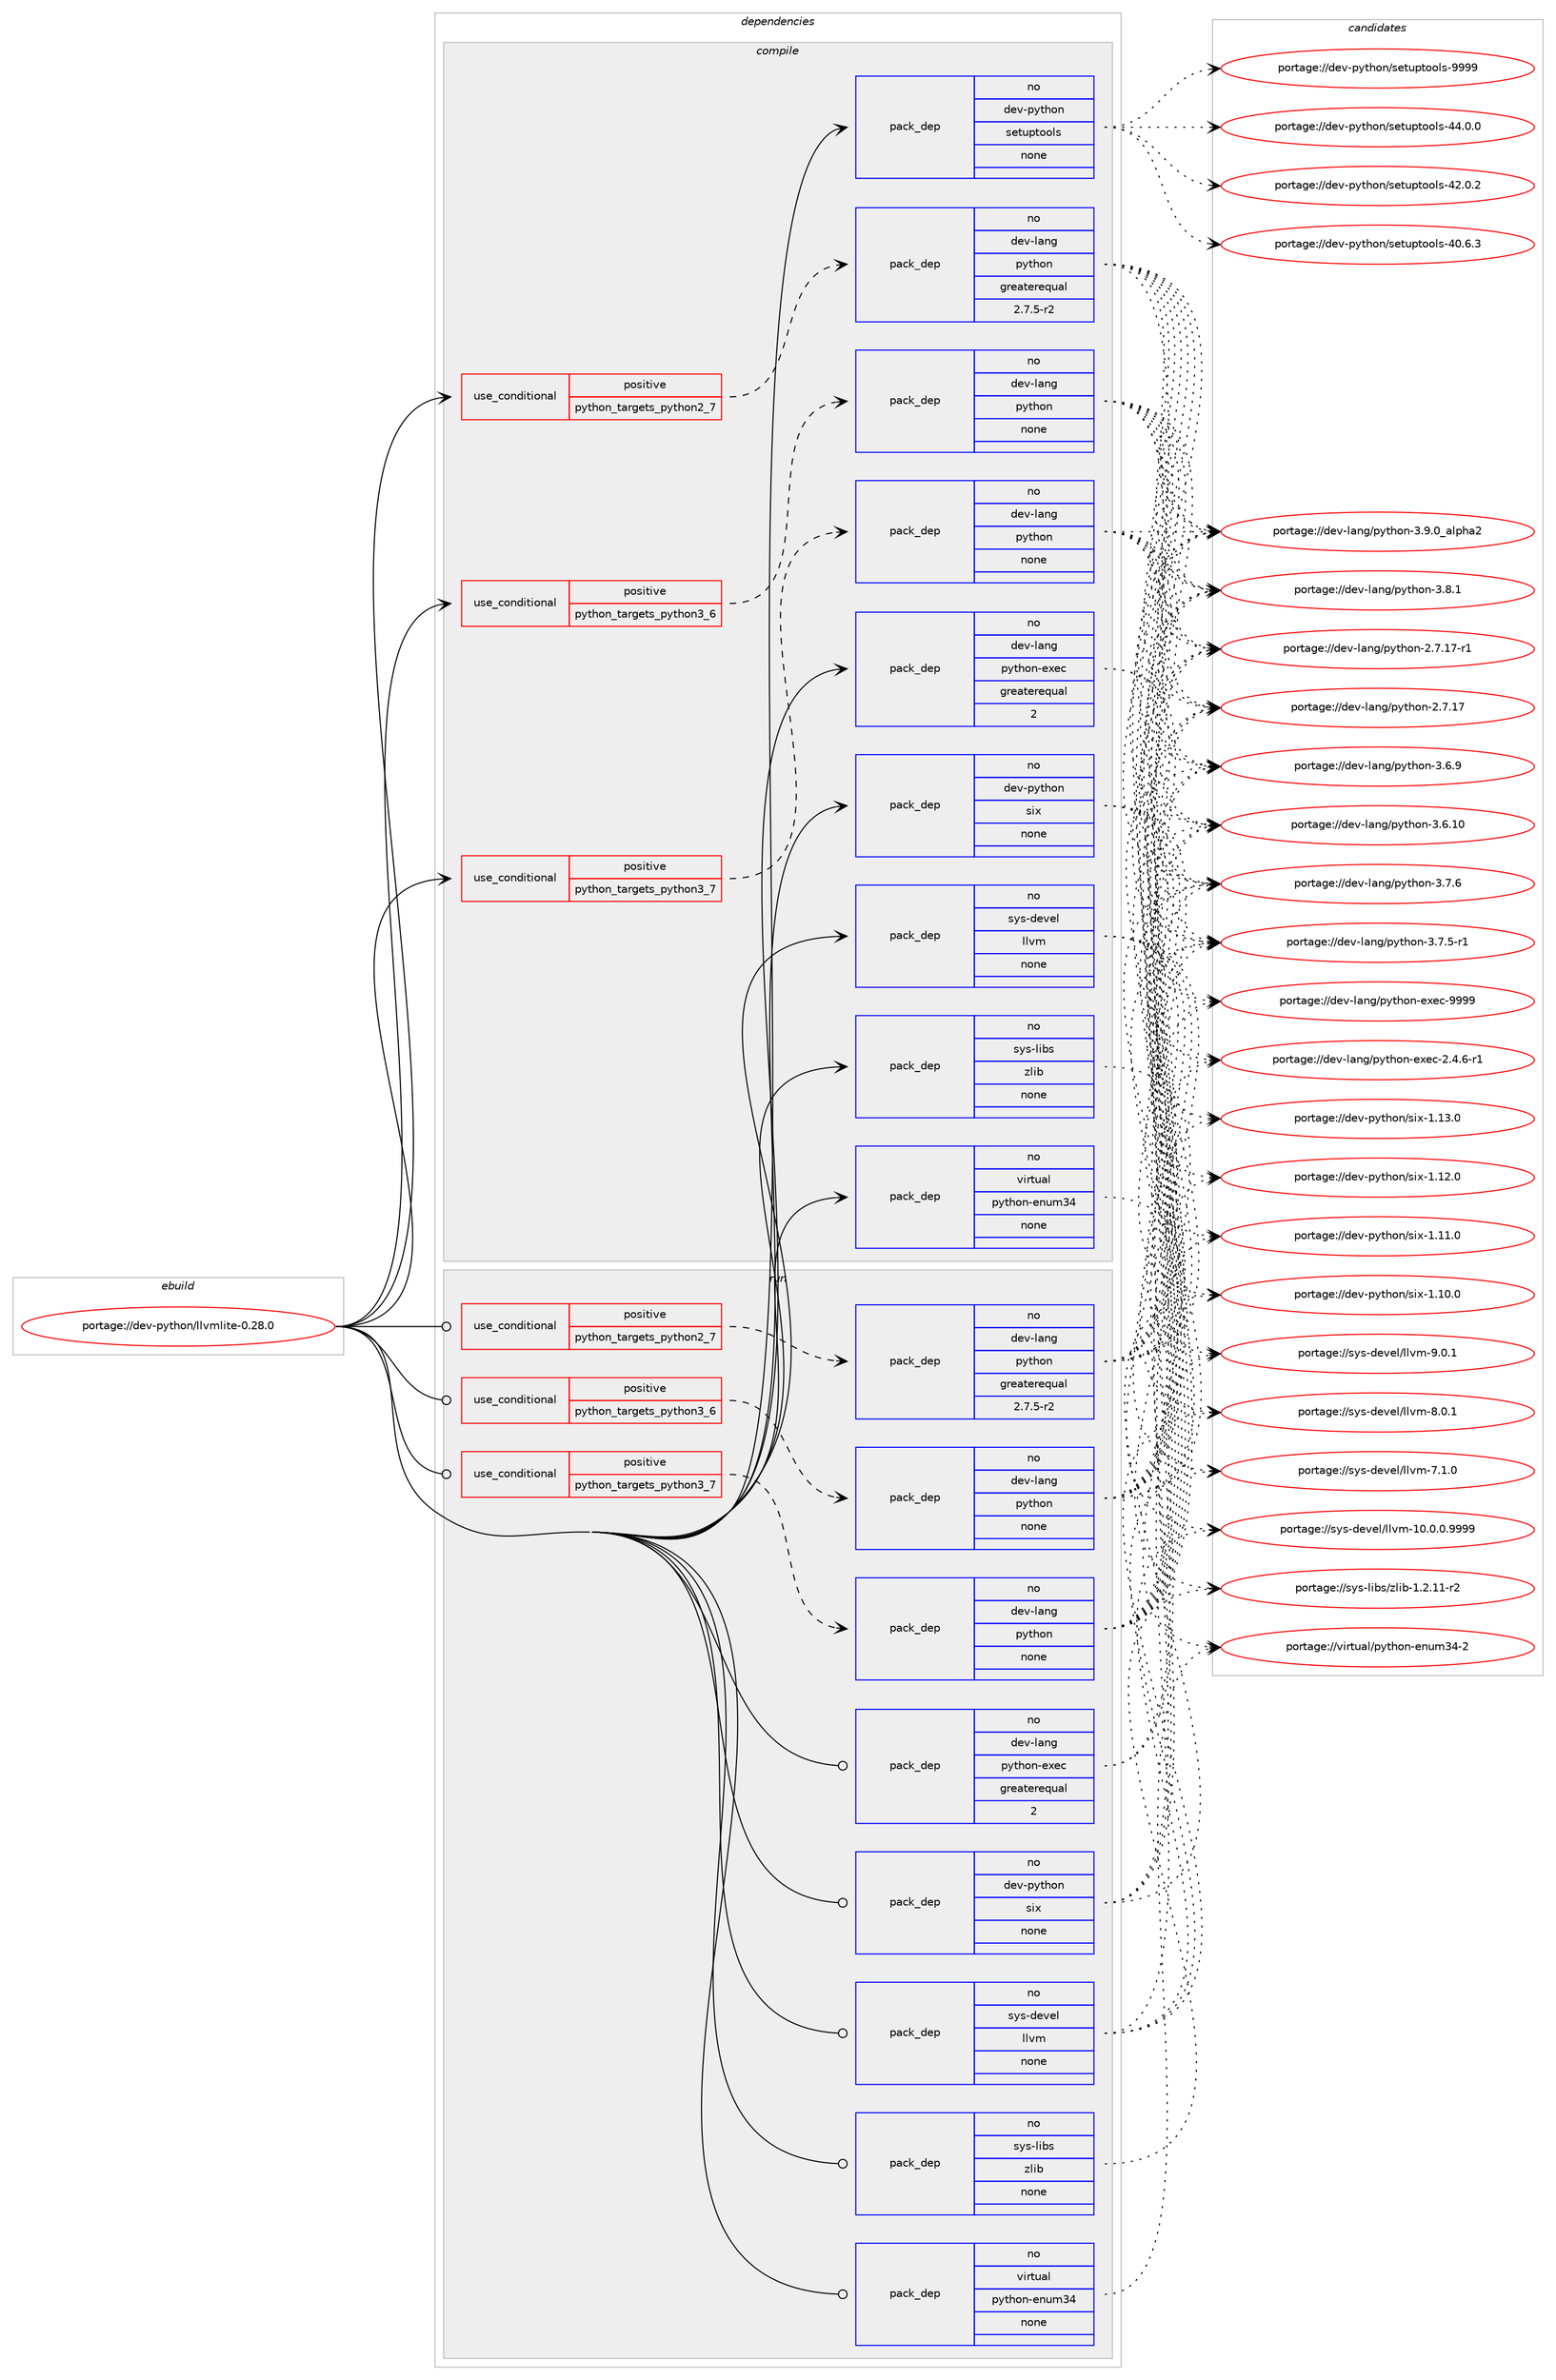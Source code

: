 digraph prolog {

# *************
# Graph options
# *************

newrank=true;
concentrate=true;
compound=true;
graph [rankdir=LR,fontname=Helvetica,fontsize=10,ranksep=1.5];#, ranksep=2.5, nodesep=0.2];
edge  [arrowhead=vee];
node  [fontname=Helvetica,fontsize=10];

# **********
# The ebuild
# **********

subgraph cluster_leftcol {
color=gray;
rank=same;
label=<<i>ebuild</i>>;
id [label="portage://dev-python/llvmlite-0.28.0", color=red, width=4, href="../dev-python/llvmlite-0.28.0.svg"];
}

# ****************
# The dependencies
# ****************

subgraph cluster_midcol {
color=gray;
label=<<i>dependencies</i>>;
subgraph cluster_compile {
fillcolor="#eeeeee";
style=filled;
label=<<i>compile</i>>;
subgraph cond113370 {
dependency451925 [label=<<TABLE BORDER="0" CELLBORDER="1" CELLSPACING="0" CELLPADDING="4"><TR><TD ROWSPAN="3" CELLPADDING="10">use_conditional</TD></TR><TR><TD>positive</TD></TR><TR><TD>python_targets_python2_7</TD></TR></TABLE>>, shape=none, color=red];
subgraph pack333575 {
dependency451926 [label=<<TABLE BORDER="0" CELLBORDER="1" CELLSPACING="0" CELLPADDING="4" WIDTH="220"><TR><TD ROWSPAN="6" CELLPADDING="30">pack_dep</TD></TR><TR><TD WIDTH="110">no</TD></TR><TR><TD>dev-lang</TD></TR><TR><TD>python</TD></TR><TR><TD>greaterequal</TD></TR><TR><TD>2.7.5-r2</TD></TR></TABLE>>, shape=none, color=blue];
}
dependency451925:e -> dependency451926:w [weight=20,style="dashed",arrowhead="vee"];
}
id:e -> dependency451925:w [weight=20,style="solid",arrowhead="vee"];
subgraph cond113371 {
dependency451927 [label=<<TABLE BORDER="0" CELLBORDER="1" CELLSPACING="0" CELLPADDING="4"><TR><TD ROWSPAN="3" CELLPADDING="10">use_conditional</TD></TR><TR><TD>positive</TD></TR><TR><TD>python_targets_python3_6</TD></TR></TABLE>>, shape=none, color=red];
subgraph pack333576 {
dependency451928 [label=<<TABLE BORDER="0" CELLBORDER="1" CELLSPACING="0" CELLPADDING="4" WIDTH="220"><TR><TD ROWSPAN="6" CELLPADDING="30">pack_dep</TD></TR><TR><TD WIDTH="110">no</TD></TR><TR><TD>dev-lang</TD></TR><TR><TD>python</TD></TR><TR><TD>none</TD></TR><TR><TD></TD></TR></TABLE>>, shape=none, color=blue];
}
dependency451927:e -> dependency451928:w [weight=20,style="dashed",arrowhead="vee"];
}
id:e -> dependency451927:w [weight=20,style="solid",arrowhead="vee"];
subgraph cond113372 {
dependency451929 [label=<<TABLE BORDER="0" CELLBORDER="1" CELLSPACING="0" CELLPADDING="4"><TR><TD ROWSPAN="3" CELLPADDING="10">use_conditional</TD></TR><TR><TD>positive</TD></TR><TR><TD>python_targets_python3_7</TD></TR></TABLE>>, shape=none, color=red];
subgraph pack333577 {
dependency451930 [label=<<TABLE BORDER="0" CELLBORDER="1" CELLSPACING="0" CELLPADDING="4" WIDTH="220"><TR><TD ROWSPAN="6" CELLPADDING="30">pack_dep</TD></TR><TR><TD WIDTH="110">no</TD></TR><TR><TD>dev-lang</TD></TR><TR><TD>python</TD></TR><TR><TD>none</TD></TR><TR><TD></TD></TR></TABLE>>, shape=none, color=blue];
}
dependency451929:e -> dependency451930:w [weight=20,style="dashed",arrowhead="vee"];
}
id:e -> dependency451929:w [weight=20,style="solid",arrowhead="vee"];
subgraph pack333578 {
dependency451931 [label=<<TABLE BORDER="0" CELLBORDER="1" CELLSPACING="0" CELLPADDING="4" WIDTH="220"><TR><TD ROWSPAN="6" CELLPADDING="30">pack_dep</TD></TR><TR><TD WIDTH="110">no</TD></TR><TR><TD>dev-lang</TD></TR><TR><TD>python-exec</TD></TR><TR><TD>greaterequal</TD></TR><TR><TD>2</TD></TR></TABLE>>, shape=none, color=blue];
}
id:e -> dependency451931:w [weight=20,style="solid",arrowhead="vee"];
subgraph pack333579 {
dependency451932 [label=<<TABLE BORDER="0" CELLBORDER="1" CELLSPACING="0" CELLPADDING="4" WIDTH="220"><TR><TD ROWSPAN="6" CELLPADDING="30">pack_dep</TD></TR><TR><TD WIDTH="110">no</TD></TR><TR><TD>dev-python</TD></TR><TR><TD>setuptools</TD></TR><TR><TD>none</TD></TR><TR><TD></TD></TR></TABLE>>, shape=none, color=blue];
}
id:e -> dependency451932:w [weight=20,style="solid",arrowhead="vee"];
subgraph pack333580 {
dependency451933 [label=<<TABLE BORDER="0" CELLBORDER="1" CELLSPACING="0" CELLPADDING="4" WIDTH="220"><TR><TD ROWSPAN="6" CELLPADDING="30">pack_dep</TD></TR><TR><TD WIDTH="110">no</TD></TR><TR><TD>dev-python</TD></TR><TR><TD>six</TD></TR><TR><TD>none</TD></TR><TR><TD></TD></TR></TABLE>>, shape=none, color=blue];
}
id:e -> dependency451933:w [weight=20,style="solid",arrowhead="vee"];
subgraph pack333581 {
dependency451934 [label=<<TABLE BORDER="0" CELLBORDER="1" CELLSPACING="0" CELLPADDING="4" WIDTH="220"><TR><TD ROWSPAN="6" CELLPADDING="30">pack_dep</TD></TR><TR><TD WIDTH="110">no</TD></TR><TR><TD>sys-devel</TD></TR><TR><TD>llvm</TD></TR><TR><TD>none</TD></TR><TR><TD></TD></TR></TABLE>>, shape=none, color=blue];
}
id:e -> dependency451934:w [weight=20,style="solid",arrowhead="vee"];
subgraph pack333582 {
dependency451935 [label=<<TABLE BORDER="0" CELLBORDER="1" CELLSPACING="0" CELLPADDING="4" WIDTH="220"><TR><TD ROWSPAN="6" CELLPADDING="30">pack_dep</TD></TR><TR><TD WIDTH="110">no</TD></TR><TR><TD>sys-libs</TD></TR><TR><TD>zlib</TD></TR><TR><TD>none</TD></TR><TR><TD></TD></TR></TABLE>>, shape=none, color=blue];
}
id:e -> dependency451935:w [weight=20,style="solid",arrowhead="vee"];
subgraph pack333583 {
dependency451936 [label=<<TABLE BORDER="0" CELLBORDER="1" CELLSPACING="0" CELLPADDING="4" WIDTH="220"><TR><TD ROWSPAN="6" CELLPADDING="30">pack_dep</TD></TR><TR><TD WIDTH="110">no</TD></TR><TR><TD>virtual</TD></TR><TR><TD>python-enum34</TD></TR><TR><TD>none</TD></TR><TR><TD></TD></TR></TABLE>>, shape=none, color=blue];
}
id:e -> dependency451936:w [weight=20,style="solid",arrowhead="vee"];
}
subgraph cluster_compileandrun {
fillcolor="#eeeeee";
style=filled;
label=<<i>compile and run</i>>;
}
subgraph cluster_run {
fillcolor="#eeeeee";
style=filled;
label=<<i>run</i>>;
subgraph cond113373 {
dependency451937 [label=<<TABLE BORDER="0" CELLBORDER="1" CELLSPACING="0" CELLPADDING="4"><TR><TD ROWSPAN="3" CELLPADDING="10">use_conditional</TD></TR><TR><TD>positive</TD></TR><TR><TD>python_targets_python2_7</TD></TR></TABLE>>, shape=none, color=red];
subgraph pack333584 {
dependency451938 [label=<<TABLE BORDER="0" CELLBORDER="1" CELLSPACING="0" CELLPADDING="4" WIDTH="220"><TR><TD ROWSPAN="6" CELLPADDING="30">pack_dep</TD></TR><TR><TD WIDTH="110">no</TD></TR><TR><TD>dev-lang</TD></TR><TR><TD>python</TD></TR><TR><TD>greaterequal</TD></TR><TR><TD>2.7.5-r2</TD></TR></TABLE>>, shape=none, color=blue];
}
dependency451937:e -> dependency451938:w [weight=20,style="dashed",arrowhead="vee"];
}
id:e -> dependency451937:w [weight=20,style="solid",arrowhead="odot"];
subgraph cond113374 {
dependency451939 [label=<<TABLE BORDER="0" CELLBORDER="1" CELLSPACING="0" CELLPADDING="4"><TR><TD ROWSPAN="3" CELLPADDING="10">use_conditional</TD></TR><TR><TD>positive</TD></TR><TR><TD>python_targets_python3_6</TD></TR></TABLE>>, shape=none, color=red];
subgraph pack333585 {
dependency451940 [label=<<TABLE BORDER="0" CELLBORDER="1" CELLSPACING="0" CELLPADDING="4" WIDTH="220"><TR><TD ROWSPAN="6" CELLPADDING="30">pack_dep</TD></TR><TR><TD WIDTH="110">no</TD></TR><TR><TD>dev-lang</TD></TR><TR><TD>python</TD></TR><TR><TD>none</TD></TR><TR><TD></TD></TR></TABLE>>, shape=none, color=blue];
}
dependency451939:e -> dependency451940:w [weight=20,style="dashed",arrowhead="vee"];
}
id:e -> dependency451939:w [weight=20,style="solid",arrowhead="odot"];
subgraph cond113375 {
dependency451941 [label=<<TABLE BORDER="0" CELLBORDER="1" CELLSPACING="0" CELLPADDING="4"><TR><TD ROWSPAN="3" CELLPADDING="10">use_conditional</TD></TR><TR><TD>positive</TD></TR><TR><TD>python_targets_python3_7</TD></TR></TABLE>>, shape=none, color=red];
subgraph pack333586 {
dependency451942 [label=<<TABLE BORDER="0" CELLBORDER="1" CELLSPACING="0" CELLPADDING="4" WIDTH="220"><TR><TD ROWSPAN="6" CELLPADDING="30">pack_dep</TD></TR><TR><TD WIDTH="110">no</TD></TR><TR><TD>dev-lang</TD></TR><TR><TD>python</TD></TR><TR><TD>none</TD></TR><TR><TD></TD></TR></TABLE>>, shape=none, color=blue];
}
dependency451941:e -> dependency451942:w [weight=20,style="dashed",arrowhead="vee"];
}
id:e -> dependency451941:w [weight=20,style="solid",arrowhead="odot"];
subgraph pack333587 {
dependency451943 [label=<<TABLE BORDER="0" CELLBORDER="1" CELLSPACING="0" CELLPADDING="4" WIDTH="220"><TR><TD ROWSPAN="6" CELLPADDING="30">pack_dep</TD></TR><TR><TD WIDTH="110">no</TD></TR><TR><TD>dev-lang</TD></TR><TR><TD>python-exec</TD></TR><TR><TD>greaterequal</TD></TR><TR><TD>2</TD></TR></TABLE>>, shape=none, color=blue];
}
id:e -> dependency451943:w [weight=20,style="solid",arrowhead="odot"];
subgraph pack333588 {
dependency451944 [label=<<TABLE BORDER="0" CELLBORDER="1" CELLSPACING="0" CELLPADDING="4" WIDTH="220"><TR><TD ROWSPAN="6" CELLPADDING="30">pack_dep</TD></TR><TR><TD WIDTH="110">no</TD></TR><TR><TD>dev-python</TD></TR><TR><TD>six</TD></TR><TR><TD>none</TD></TR><TR><TD></TD></TR></TABLE>>, shape=none, color=blue];
}
id:e -> dependency451944:w [weight=20,style="solid",arrowhead="odot"];
subgraph pack333589 {
dependency451945 [label=<<TABLE BORDER="0" CELLBORDER="1" CELLSPACING="0" CELLPADDING="4" WIDTH="220"><TR><TD ROWSPAN="6" CELLPADDING="30">pack_dep</TD></TR><TR><TD WIDTH="110">no</TD></TR><TR><TD>sys-devel</TD></TR><TR><TD>llvm</TD></TR><TR><TD>none</TD></TR><TR><TD></TD></TR></TABLE>>, shape=none, color=blue];
}
id:e -> dependency451945:w [weight=20,style="solid",arrowhead="odot"];
subgraph pack333590 {
dependency451946 [label=<<TABLE BORDER="0" CELLBORDER="1" CELLSPACING="0" CELLPADDING="4" WIDTH="220"><TR><TD ROWSPAN="6" CELLPADDING="30">pack_dep</TD></TR><TR><TD WIDTH="110">no</TD></TR><TR><TD>sys-libs</TD></TR><TR><TD>zlib</TD></TR><TR><TD>none</TD></TR><TR><TD></TD></TR></TABLE>>, shape=none, color=blue];
}
id:e -> dependency451946:w [weight=20,style="solid",arrowhead="odot"];
subgraph pack333591 {
dependency451947 [label=<<TABLE BORDER="0" CELLBORDER="1" CELLSPACING="0" CELLPADDING="4" WIDTH="220"><TR><TD ROWSPAN="6" CELLPADDING="30">pack_dep</TD></TR><TR><TD WIDTH="110">no</TD></TR><TR><TD>virtual</TD></TR><TR><TD>python-enum34</TD></TR><TR><TD>none</TD></TR><TR><TD></TD></TR></TABLE>>, shape=none, color=blue];
}
id:e -> dependency451947:w [weight=20,style="solid",arrowhead="odot"];
}
}

# **************
# The candidates
# **************

subgraph cluster_choices {
rank=same;
color=gray;
label=<<i>candidates</i>>;

subgraph choice333575 {
color=black;
nodesep=1;
choice10010111845108971101034711212111610411111045514657464895971081121049750 [label="portage://dev-lang/python-3.9.0_alpha2", color=red, width=4,href="../dev-lang/python-3.9.0_alpha2.svg"];
choice100101118451089711010347112121116104111110455146564649 [label="portage://dev-lang/python-3.8.1", color=red, width=4,href="../dev-lang/python-3.8.1.svg"];
choice100101118451089711010347112121116104111110455146554654 [label="portage://dev-lang/python-3.7.6", color=red, width=4,href="../dev-lang/python-3.7.6.svg"];
choice1001011184510897110103471121211161041111104551465546534511449 [label="portage://dev-lang/python-3.7.5-r1", color=red, width=4,href="../dev-lang/python-3.7.5-r1.svg"];
choice100101118451089711010347112121116104111110455146544657 [label="portage://dev-lang/python-3.6.9", color=red, width=4,href="../dev-lang/python-3.6.9.svg"];
choice10010111845108971101034711212111610411111045514654464948 [label="portage://dev-lang/python-3.6.10", color=red, width=4,href="../dev-lang/python-3.6.10.svg"];
choice100101118451089711010347112121116104111110455046554649554511449 [label="portage://dev-lang/python-2.7.17-r1", color=red, width=4,href="../dev-lang/python-2.7.17-r1.svg"];
choice10010111845108971101034711212111610411111045504655464955 [label="portage://dev-lang/python-2.7.17", color=red, width=4,href="../dev-lang/python-2.7.17.svg"];
dependency451926:e -> choice10010111845108971101034711212111610411111045514657464895971081121049750:w [style=dotted,weight="100"];
dependency451926:e -> choice100101118451089711010347112121116104111110455146564649:w [style=dotted,weight="100"];
dependency451926:e -> choice100101118451089711010347112121116104111110455146554654:w [style=dotted,weight="100"];
dependency451926:e -> choice1001011184510897110103471121211161041111104551465546534511449:w [style=dotted,weight="100"];
dependency451926:e -> choice100101118451089711010347112121116104111110455146544657:w [style=dotted,weight="100"];
dependency451926:e -> choice10010111845108971101034711212111610411111045514654464948:w [style=dotted,weight="100"];
dependency451926:e -> choice100101118451089711010347112121116104111110455046554649554511449:w [style=dotted,weight="100"];
dependency451926:e -> choice10010111845108971101034711212111610411111045504655464955:w [style=dotted,weight="100"];
}
subgraph choice333576 {
color=black;
nodesep=1;
choice10010111845108971101034711212111610411111045514657464895971081121049750 [label="portage://dev-lang/python-3.9.0_alpha2", color=red, width=4,href="../dev-lang/python-3.9.0_alpha2.svg"];
choice100101118451089711010347112121116104111110455146564649 [label="portage://dev-lang/python-3.8.1", color=red, width=4,href="../dev-lang/python-3.8.1.svg"];
choice100101118451089711010347112121116104111110455146554654 [label="portage://dev-lang/python-3.7.6", color=red, width=4,href="../dev-lang/python-3.7.6.svg"];
choice1001011184510897110103471121211161041111104551465546534511449 [label="portage://dev-lang/python-3.7.5-r1", color=red, width=4,href="../dev-lang/python-3.7.5-r1.svg"];
choice100101118451089711010347112121116104111110455146544657 [label="portage://dev-lang/python-3.6.9", color=red, width=4,href="../dev-lang/python-3.6.9.svg"];
choice10010111845108971101034711212111610411111045514654464948 [label="portage://dev-lang/python-3.6.10", color=red, width=4,href="../dev-lang/python-3.6.10.svg"];
choice100101118451089711010347112121116104111110455046554649554511449 [label="portage://dev-lang/python-2.7.17-r1", color=red, width=4,href="../dev-lang/python-2.7.17-r1.svg"];
choice10010111845108971101034711212111610411111045504655464955 [label="portage://dev-lang/python-2.7.17", color=red, width=4,href="../dev-lang/python-2.7.17.svg"];
dependency451928:e -> choice10010111845108971101034711212111610411111045514657464895971081121049750:w [style=dotted,weight="100"];
dependency451928:e -> choice100101118451089711010347112121116104111110455146564649:w [style=dotted,weight="100"];
dependency451928:e -> choice100101118451089711010347112121116104111110455146554654:w [style=dotted,weight="100"];
dependency451928:e -> choice1001011184510897110103471121211161041111104551465546534511449:w [style=dotted,weight="100"];
dependency451928:e -> choice100101118451089711010347112121116104111110455146544657:w [style=dotted,weight="100"];
dependency451928:e -> choice10010111845108971101034711212111610411111045514654464948:w [style=dotted,weight="100"];
dependency451928:e -> choice100101118451089711010347112121116104111110455046554649554511449:w [style=dotted,weight="100"];
dependency451928:e -> choice10010111845108971101034711212111610411111045504655464955:w [style=dotted,weight="100"];
}
subgraph choice333577 {
color=black;
nodesep=1;
choice10010111845108971101034711212111610411111045514657464895971081121049750 [label="portage://dev-lang/python-3.9.0_alpha2", color=red, width=4,href="../dev-lang/python-3.9.0_alpha2.svg"];
choice100101118451089711010347112121116104111110455146564649 [label="portage://dev-lang/python-3.8.1", color=red, width=4,href="../dev-lang/python-3.8.1.svg"];
choice100101118451089711010347112121116104111110455146554654 [label="portage://dev-lang/python-3.7.6", color=red, width=4,href="../dev-lang/python-3.7.6.svg"];
choice1001011184510897110103471121211161041111104551465546534511449 [label="portage://dev-lang/python-3.7.5-r1", color=red, width=4,href="../dev-lang/python-3.7.5-r1.svg"];
choice100101118451089711010347112121116104111110455146544657 [label="portage://dev-lang/python-3.6.9", color=red, width=4,href="../dev-lang/python-3.6.9.svg"];
choice10010111845108971101034711212111610411111045514654464948 [label="portage://dev-lang/python-3.6.10", color=red, width=4,href="../dev-lang/python-3.6.10.svg"];
choice100101118451089711010347112121116104111110455046554649554511449 [label="portage://dev-lang/python-2.7.17-r1", color=red, width=4,href="../dev-lang/python-2.7.17-r1.svg"];
choice10010111845108971101034711212111610411111045504655464955 [label="portage://dev-lang/python-2.7.17", color=red, width=4,href="../dev-lang/python-2.7.17.svg"];
dependency451930:e -> choice10010111845108971101034711212111610411111045514657464895971081121049750:w [style=dotted,weight="100"];
dependency451930:e -> choice100101118451089711010347112121116104111110455146564649:w [style=dotted,weight="100"];
dependency451930:e -> choice100101118451089711010347112121116104111110455146554654:w [style=dotted,weight="100"];
dependency451930:e -> choice1001011184510897110103471121211161041111104551465546534511449:w [style=dotted,weight="100"];
dependency451930:e -> choice100101118451089711010347112121116104111110455146544657:w [style=dotted,weight="100"];
dependency451930:e -> choice10010111845108971101034711212111610411111045514654464948:w [style=dotted,weight="100"];
dependency451930:e -> choice100101118451089711010347112121116104111110455046554649554511449:w [style=dotted,weight="100"];
dependency451930:e -> choice10010111845108971101034711212111610411111045504655464955:w [style=dotted,weight="100"];
}
subgraph choice333578 {
color=black;
nodesep=1;
choice10010111845108971101034711212111610411111045101120101994557575757 [label="portage://dev-lang/python-exec-9999", color=red, width=4,href="../dev-lang/python-exec-9999.svg"];
choice10010111845108971101034711212111610411111045101120101994550465246544511449 [label="portage://dev-lang/python-exec-2.4.6-r1", color=red, width=4,href="../dev-lang/python-exec-2.4.6-r1.svg"];
dependency451931:e -> choice10010111845108971101034711212111610411111045101120101994557575757:w [style=dotted,weight="100"];
dependency451931:e -> choice10010111845108971101034711212111610411111045101120101994550465246544511449:w [style=dotted,weight="100"];
}
subgraph choice333579 {
color=black;
nodesep=1;
choice10010111845112121116104111110471151011161171121161111111081154557575757 [label="portage://dev-python/setuptools-9999", color=red, width=4,href="../dev-python/setuptools-9999.svg"];
choice100101118451121211161041111104711510111611711211611111110811545525246484648 [label="portage://dev-python/setuptools-44.0.0", color=red, width=4,href="../dev-python/setuptools-44.0.0.svg"];
choice100101118451121211161041111104711510111611711211611111110811545525046484650 [label="portage://dev-python/setuptools-42.0.2", color=red, width=4,href="../dev-python/setuptools-42.0.2.svg"];
choice100101118451121211161041111104711510111611711211611111110811545524846544651 [label="portage://dev-python/setuptools-40.6.3", color=red, width=4,href="../dev-python/setuptools-40.6.3.svg"];
dependency451932:e -> choice10010111845112121116104111110471151011161171121161111111081154557575757:w [style=dotted,weight="100"];
dependency451932:e -> choice100101118451121211161041111104711510111611711211611111110811545525246484648:w [style=dotted,weight="100"];
dependency451932:e -> choice100101118451121211161041111104711510111611711211611111110811545525046484650:w [style=dotted,weight="100"];
dependency451932:e -> choice100101118451121211161041111104711510111611711211611111110811545524846544651:w [style=dotted,weight="100"];
}
subgraph choice333580 {
color=black;
nodesep=1;
choice100101118451121211161041111104711510512045494649514648 [label="portage://dev-python/six-1.13.0", color=red, width=4,href="../dev-python/six-1.13.0.svg"];
choice100101118451121211161041111104711510512045494649504648 [label="portage://dev-python/six-1.12.0", color=red, width=4,href="../dev-python/six-1.12.0.svg"];
choice100101118451121211161041111104711510512045494649494648 [label="portage://dev-python/six-1.11.0", color=red, width=4,href="../dev-python/six-1.11.0.svg"];
choice100101118451121211161041111104711510512045494649484648 [label="portage://dev-python/six-1.10.0", color=red, width=4,href="../dev-python/six-1.10.0.svg"];
dependency451933:e -> choice100101118451121211161041111104711510512045494649514648:w [style=dotted,weight="100"];
dependency451933:e -> choice100101118451121211161041111104711510512045494649504648:w [style=dotted,weight="100"];
dependency451933:e -> choice100101118451121211161041111104711510512045494649494648:w [style=dotted,weight="100"];
dependency451933:e -> choice100101118451121211161041111104711510512045494649484648:w [style=dotted,weight="100"];
}
subgraph choice333581 {
color=black;
nodesep=1;
choice1151211154510010111810110847108108118109455746484649 [label="portage://sys-devel/llvm-9.0.1", color=red, width=4,href="../sys-devel/llvm-9.0.1.svg"];
choice1151211154510010111810110847108108118109455646484649 [label="portage://sys-devel/llvm-8.0.1", color=red, width=4,href="../sys-devel/llvm-8.0.1.svg"];
choice1151211154510010111810110847108108118109455546494648 [label="portage://sys-devel/llvm-7.1.0", color=red, width=4,href="../sys-devel/llvm-7.1.0.svg"];
choice1151211154510010111810110847108108118109454948464846484657575757 [label="portage://sys-devel/llvm-10.0.0.9999", color=red, width=4,href="../sys-devel/llvm-10.0.0.9999.svg"];
dependency451934:e -> choice1151211154510010111810110847108108118109455746484649:w [style=dotted,weight="100"];
dependency451934:e -> choice1151211154510010111810110847108108118109455646484649:w [style=dotted,weight="100"];
dependency451934:e -> choice1151211154510010111810110847108108118109455546494648:w [style=dotted,weight="100"];
dependency451934:e -> choice1151211154510010111810110847108108118109454948464846484657575757:w [style=dotted,weight="100"];
}
subgraph choice333582 {
color=black;
nodesep=1;
choice11512111545108105981154712210810598454946504649494511450 [label="portage://sys-libs/zlib-1.2.11-r2", color=red, width=4,href="../sys-libs/zlib-1.2.11-r2.svg"];
dependency451935:e -> choice11512111545108105981154712210810598454946504649494511450:w [style=dotted,weight="100"];
}
subgraph choice333583 {
color=black;
nodesep=1;
choice11810511411611797108471121211161041111104510111011710951524550 [label="portage://virtual/python-enum34-2", color=red, width=4,href="../virtual/python-enum34-2.svg"];
dependency451936:e -> choice11810511411611797108471121211161041111104510111011710951524550:w [style=dotted,weight="100"];
}
subgraph choice333584 {
color=black;
nodesep=1;
choice10010111845108971101034711212111610411111045514657464895971081121049750 [label="portage://dev-lang/python-3.9.0_alpha2", color=red, width=4,href="../dev-lang/python-3.9.0_alpha2.svg"];
choice100101118451089711010347112121116104111110455146564649 [label="portage://dev-lang/python-3.8.1", color=red, width=4,href="../dev-lang/python-3.8.1.svg"];
choice100101118451089711010347112121116104111110455146554654 [label="portage://dev-lang/python-3.7.6", color=red, width=4,href="../dev-lang/python-3.7.6.svg"];
choice1001011184510897110103471121211161041111104551465546534511449 [label="portage://dev-lang/python-3.7.5-r1", color=red, width=4,href="../dev-lang/python-3.7.5-r1.svg"];
choice100101118451089711010347112121116104111110455146544657 [label="portage://dev-lang/python-3.6.9", color=red, width=4,href="../dev-lang/python-3.6.9.svg"];
choice10010111845108971101034711212111610411111045514654464948 [label="portage://dev-lang/python-3.6.10", color=red, width=4,href="../dev-lang/python-3.6.10.svg"];
choice100101118451089711010347112121116104111110455046554649554511449 [label="portage://dev-lang/python-2.7.17-r1", color=red, width=4,href="../dev-lang/python-2.7.17-r1.svg"];
choice10010111845108971101034711212111610411111045504655464955 [label="portage://dev-lang/python-2.7.17", color=red, width=4,href="../dev-lang/python-2.7.17.svg"];
dependency451938:e -> choice10010111845108971101034711212111610411111045514657464895971081121049750:w [style=dotted,weight="100"];
dependency451938:e -> choice100101118451089711010347112121116104111110455146564649:w [style=dotted,weight="100"];
dependency451938:e -> choice100101118451089711010347112121116104111110455146554654:w [style=dotted,weight="100"];
dependency451938:e -> choice1001011184510897110103471121211161041111104551465546534511449:w [style=dotted,weight="100"];
dependency451938:e -> choice100101118451089711010347112121116104111110455146544657:w [style=dotted,weight="100"];
dependency451938:e -> choice10010111845108971101034711212111610411111045514654464948:w [style=dotted,weight="100"];
dependency451938:e -> choice100101118451089711010347112121116104111110455046554649554511449:w [style=dotted,weight="100"];
dependency451938:e -> choice10010111845108971101034711212111610411111045504655464955:w [style=dotted,weight="100"];
}
subgraph choice333585 {
color=black;
nodesep=1;
choice10010111845108971101034711212111610411111045514657464895971081121049750 [label="portage://dev-lang/python-3.9.0_alpha2", color=red, width=4,href="../dev-lang/python-3.9.0_alpha2.svg"];
choice100101118451089711010347112121116104111110455146564649 [label="portage://dev-lang/python-3.8.1", color=red, width=4,href="../dev-lang/python-3.8.1.svg"];
choice100101118451089711010347112121116104111110455146554654 [label="portage://dev-lang/python-3.7.6", color=red, width=4,href="../dev-lang/python-3.7.6.svg"];
choice1001011184510897110103471121211161041111104551465546534511449 [label="portage://dev-lang/python-3.7.5-r1", color=red, width=4,href="../dev-lang/python-3.7.5-r1.svg"];
choice100101118451089711010347112121116104111110455146544657 [label="portage://dev-lang/python-3.6.9", color=red, width=4,href="../dev-lang/python-3.6.9.svg"];
choice10010111845108971101034711212111610411111045514654464948 [label="portage://dev-lang/python-3.6.10", color=red, width=4,href="../dev-lang/python-3.6.10.svg"];
choice100101118451089711010347112121116104111110455046554649554511449 [label="portage://dev-lang/python-2.7.17-r1", color=red, width=4,href="../dev-lang/python-2.7.17-r1.svg"];
choice10010111845108971101034711212111610411111045504655464955 [label="portage://dev-lang/python-2.7.17", color=red, width=4,href="../dev-lang/python-2.7.17.svg"];
dependency451940:e -> choice10010111845108971101034711212111610411111045514657464895971081121049750:w [style=dotted,weight="100"];
dependency451940:e -> choice100101118451089711010347112121116104111110455146564649:w [style=dotted,weight="100"];
dependency451940:e -> choice100101118451089711010347112121116104111110455146554654:w [style=dotted,weight="100"];
dependency451940:e -> choice1001011184510897110103471121211161041111104551465546534511449:w [style=dotted,weight="100"];
dependency451940:e -> choice100101118451089711010347112121116104111110455146544657:w [style=dotted,weight="100"];
dependency451940:e -> choice10010111845108971101034711212111610411111045514654464948:w [style=dotted,weight="100"];
dependency451940:e -> choice100101118451089711010347112121116104111110455046554649554511449:w [style=dotted,weight="100"];
dependency451940:e -> choice10010111845108971101034711212111610411111045504655464955:w [style=dotted,weight="100"];
}
subgraph choice333586 {
color=black;
nodesep=1;
choice10010111845108971101034711212111610411111045514657464895971081121049750 [label="portage://dev-lang/python-3.9.0_alpha2", color=red, width=4,href="../dev-lang/python-3.9.0_alpha2.svg"];
choice100101118451089711010347112121116104111110455146564649 [label="portage://dev-lang/python-3.8.1", color=red, width=4,href="../dev-lang/python-3.8.1.svg"];
choice100101118451089711010347112121116104111110455146554654 [label="portage://dev-lang/python-3.7.6", color=red, width=4,href="../dev-lang/python-3.7.6.svg"];
choice1001011184510897110103471121211161041111104551465546534511449 [label="portage://dev-lang/python-3.7.5-r1", color=red, width=4,href="../dev-lang/python-3.7.5-r1.svg"];
choice100101118451089711010347112121116104111110455146544657 [label="portage://dev-lang/python-3.6.9", color=red, width=4,href="../dev-lang/python-3.6.9.svg"];
choice10010111845108971101034711212111610411111045514654464948 [label="portage://dev-lang/python-3.6.10", color=red, width=4,href="../dev-lang/python-3.6.10.svg"];
choice100101118451089711010347112121116104111110455046554649554511449 [label="portage://dev-lang/python-2.7.17-r1", color=red, width=4,href="../dev-lang/python-2.7.17-r1.svg"];
choice10010111845108971101034711212111610411111045504655464955 [label="portage://dev-lang/python-2.7.17", color=red, width=4,href="../dev-lang/python-2.7.17.svg"];
dependency451942:e -> choice10010111845108971101034711212111610411111045514657464895971081121049750:w [style=dotted,weight="100"];
dependency451942:e -> choice100101118451089711010347112121116104111110455146564649:w [style=dotted,weight="100"];
dependency451942:e -> choice100101118451089711010347112121116104111110455146554654:w [style=dotted,weight="100"];
dependency451942:e -> choice1001011184510897110103471121211161041111104551465546534511449:w [style=dotted,weight="100"];
dependency451942:e -> choice100101118451089711010347112121116104111110455146544657:w [style=dotted,weight="100"];
dependency451942:e -> choice10010111845108971101034711212111610411111045514654464948:w [style=dotted,weight="100"];
dependency451942:e -> choice100101118451089711010347112121116104111110455046554649554511449:w [style=dotted,weight="100"];
dependency451942:e -> choice10010111845108971101034711212111610411111045504655464955:w [style=dotted,weight="100"];
}
subgraph choice333587 {
color=black;
nodesep=1;
choice10010111845108971101034711212111610411111045101120101994557575757 [label="portage://dev-lang/python-exec-9999", color=red, width=4,href="../dev-lang/python-exec-9999.svg"];
choice10010111845108971101034711212111610411111045101120101994550465246544511449 [label="portage://dev-lang/python-exec-2.4.6-r1", color=red, width=4,href="../dev-lang/python-exec-2.4.6-r1.svg"];
dependency451943:e -> choice10010111845108971101034711212111610411111045101120101994557575757:w [style=dotted,weight="100"];
dependency451943:e -> choice10010111845108971101034711212111610411111045101120101994550465246544511449:w [style=dotted,weight="100"];
}
subgraph choice333588 {
color=black;
nodesep=1;
choice100101118451121211161041111104711510512045494649514648 [label="portage://dev-python/six-1.13.0", color=red, width=4,href="../dev-python/six-1.13.0.svg"];
choice100101118451121211161041111104711510512045494649504648 [label="portage://dev-python/six-1.12.0", color=red, width=4,href="../dev-python/six-1.12.0.svg"];
choice100101118451121211161041111104711510512045494649494648 [label="portage://dev-python/six-1.11.0", color=red, width=4,href="../dev-python/six-1.11.0.svg"];
choice100101118451121211161041111104711510512045494649484648 [label="portage://dev-python/six-1.10.0", color=red, width=4,href="../dev-python/six-1.10.0.svg"];
dependency451944:e -> choice100101118451121211161041111104711510512045494649514648:w [style=dotted,weight="100"];
dependency451944:e -> choice100101118451121211161041111104711510512045494649504648:w [style=dotted,weight="100"];
dependency451944:e -> choice100101118451121211161041111104711510512045494649494648:w [style=dotted,weight="100"];
dependency451944:e -> choice100101118451121211161041111104711510512045494649484648:w [style=dotted,weight="100"];
}
subgraph choice333589 {
color=black;
nodesep=1;
choice1151211154510010111810110847108108118109455746484649 [label="portage://sys-devel/llvm-9.0.1", color=red, width=4,href="../sys-devel/llvm-9.0.1.svg"];
choice1151211154510010111810110847108108118109455646484649 [label="portage://sys-devel/llvm-8.0.1", color=red, width=4,href="../sys-devel/llvm-8.0.1.svg"];
choice1151211154510010111810110847108108118109455546494648 [label="portage://sys-devel/llvm-7.1.0", color=red, width=4,href="../sys-devel/llvm-7.1.0.svg"];
choice1151211154510010111810110847108108118109454948464846484657575757 [label="portage://sys-devel/llvm-10.0.0.9999", color=red, width=4,href="../sys-devel/llvm-10.0.0.9999.svg"];
dependency451945:e -> choice1151211154510010111810110847108108118109455746484649:w [style=dotted,weight="100"];
dependency451945:e -> choice1151211154510010111810110847108108118109455646484649:w [style=dotted,weight="100"];
dependency451945:e -> choice1151211154510010111810110847108108118109455546494648:w [style=dotted,weight="100"];
dependency451945:e -> choice1151211154510010111810110847108108118109454948464846484657575757:w [style=dotted,weight="100"];
}
subgraph choice333590 {
color=black;
nodesep=1;
choice11512111545108105981154712210810598454946504649494511450 [label="portage://sys-libs/zlib-1.2.11-r2", color=red, width=4,href="../sys-libs/zlib-1.2.11-r2.svg"];
dependency451946:e -> choice11512111545108105981154712210810598454946504649494511450:w [style=dotted,weight="100"];
}
subgraph choice333591 {
color=black;
nodesep=1;
choice11810511411611797108471121211161041111104510111011710951524550 [label="portage://virtual/python-enum34-2", color=red, width=4,href="../virtual/python-enum34-2.svg"];
dependency451947:e -> choice11810511411611797108471121211161041111104510111011710951524550:w [style=dotted,weight="100"];
}
}

}
